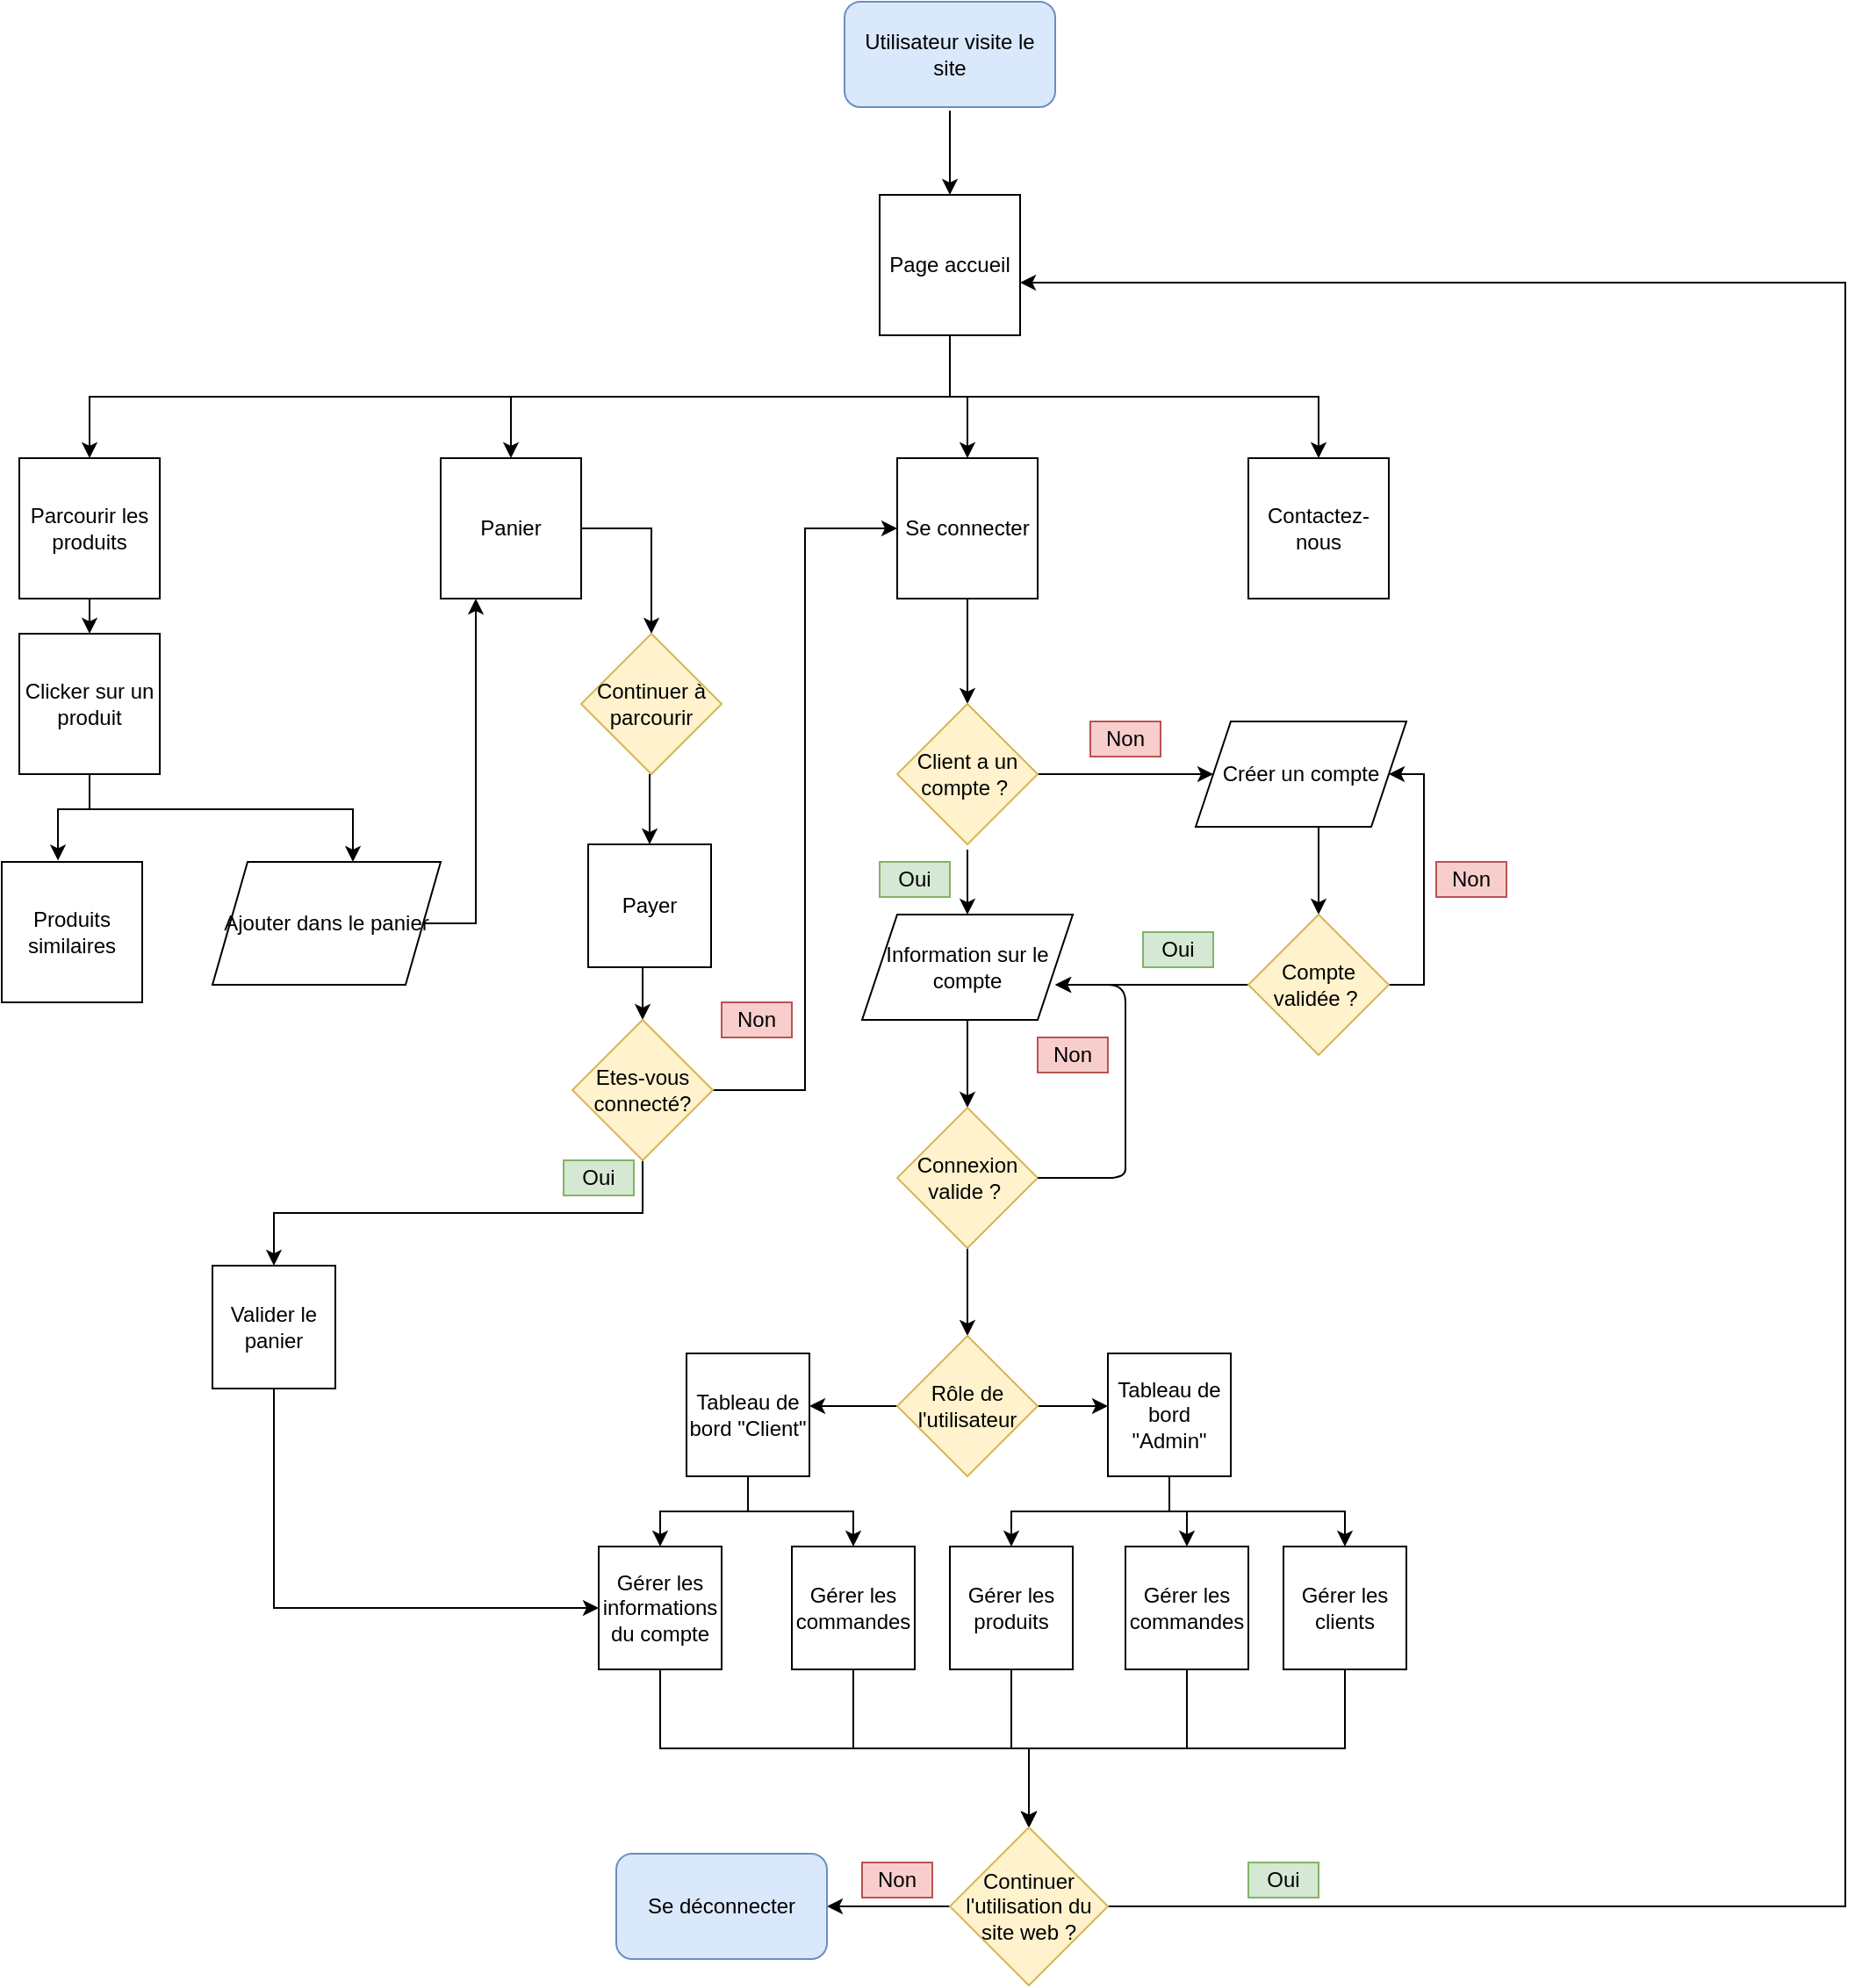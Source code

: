 <mxfile version="14.5.0" type="device"><diagram id="DZXo6ivL0F-fsXjQotR2" name="Page-2"><mxGraphModel dx="1564" dy="806" grid="1" gridSize="10" guides="1" tooltips="1" connect="1" arrows="1" fold="1" page="1" pageScale="1" pageWidth="1169" pageHeight="827" math="0" shadow="0"><root><mxCell id="wxGgboTxEWPaAwBoCBVM-0"/><mxCell id="wxGgboTxEWPaAwBoCBVM-1" parent="wxGgboTxEWPaAwBoCBVM-0"/><mxCell id="psZDOGYnSWMs1aJDzN6N-237" value="Utilisateur visite le site" style="rounded=1;whiteSpace=wrap;html=1;fillColor=#dae8fc;strokeColor=#6c8ebf;spacingTop=0;" vertex="1" parent="wxGgboTxEWPaAwBoCBVM-1"><mxGeometry x="560" y="20" width="120" height="60" as="geometry"/></mxCell><mxCell id="psZDOGYnSWMs1aJDzN6N-238" value="" style="endArrow=classic;html=1;spacingTop=0;" edge="1" parent="wxGgboTxEWPaAwBoCBVM-1"><mxGeometry width="50" height="50" relative="1" as="geometry"><mxPoint x="620" y="82" as="sourcePoint"/><mxPoint x="620" y="130" as="targetPoint"/><Array as="points"/></mxGeometry></mxCell><mxCell id="psZDOGYnSWMs1aJDzN6N-239" style="edgeStyle=orthogonalEdgeStyle;rounded=0;orthogonalLoop=1;jettySize=auto;html=1;exitX=0.5;exitY=1;exitDx=0;exitDy=0;entryX=0.5;entryY=0;entryDx=0;entryDy=0;spacingTop=0;" edge="1" parent="wxGgboTxEWPaAwBoCBVM-1" source="psZDOGYnSWMs1aJDzN6N-243" target="psZDOGYnSWMs1aJDzN6N-246"><mxGeometry relative="1" as="geometry"/></mxCell><mxCell id="psZDOGYnSWMs1aJDzN6N-240" style="edgeStyle=orthogonalEdgeStyle;rounded=0;orthogonalLoop=1;jettySize=auto;html=1;exitX=0.5;exitY=1;exitDx=0;exitDy=0;entryX=0.5;entryY=0;entryDx=0;entryDy=0;spacingTop=0;" edge="1" parent="wxGgboTxEWPaAwBoCBVM-1" source="psZDOGYnSWMs1aJDzN6N-243" target="psZDOGYnSWMs1aJDzN6N-248"><mxGeometry relative="1" as="geometry"/></mxCell><mxCell id="psZDOGYnSWMs1aJDzN6N-241" style="edgeStyle=orthogonalEdgeStyle;rounded=0;orthogonalLoop=1;jettySize=auto;html=1;exitX=0.5;exitY=1;exitDx=0;exitDy=0;entryX=0.5;entryY=0;entryDx=0;entryDy=0;spacingTop=0;" edge="1" parent="wxGgboTxEWPaAwBoCBVM-1" source="psZDOGYnSWMs1aJDzN6N-243" target="psZDOGYnSWMs1aJDzN6N-244"><mxGeometry relative="1" as="geometry"/></mxCell><mxCell id="psZDOGYnSWMs1aJDzN6N-242" style="edgeStyle=orthogonalEdgeStyle;rounded=0;orthogonalLoop=1;jettySize=auto;html=1;exitX=0.5;exitY=1;exitDx=0;exitDy=0;spacingTop=0;" edge="1" parent="wxGgboTxEWPaAwBoCBVM-1" source="psZDOGYnSWMs1aJDzN6N-243" target="psZDOGYnSWMs1aJDzN6N-249"><mxGeometry relative="1" as="geometry"><Array as="points"><mxPoint x="620" y="245"/><mxPoint x="830" y="245"/></Array></mxGeometry></mxCell><mxCell id="psZDOGYnSWMs1aJDzN6N-243" value="Page accueil" style="whiteSpace=wrap;html=1;aspect=fixed;spacingTop=0;" vertex="1" parent="wxGgboTxEWPaAwBoCBVM-1"><mxGeometry x="580" y="130" width="80" height="80" as="geometry"/></mxCell><mxCell id="psZDOGYnSWMs1aJDzN6N-244" value="Se connecter" style="whiteSpace=wrap;html=1;aspect=fixed;spacingTop=0;" vertex="1" parent="wxGgboTxEWPaAwBoCBVM-1"><mxGeometry x="590" y="280" width="80" height="80" as="geometry"/></mxCell><mxCell id="psZDOGYnSWMs1aJDzN6N-245" style="edgeStyle=orthogonalEdgeStyle;rounded=0;orthogonalLoop=1;jettySize=auto;html=1;exitX=0.5;exitY=1;exitDx=0;exitDy=0;entryX=0.5;entryY=0;entryDx=0;entryDy=0;spacingTop=0;" edge="1" parent="wxGgboTxEWPaAwBoCBVM-1" source="psZDOGYnSWMs1aJDzN6N-246" target="psZDOGYnSWMs1aJDzN6N-299"><mxGeometry relative="1" as="geometry"/></mxCell><mxCell id="psZDOGYnSWMs1aJDzN6N-246" value="Parcourir les produits" style="whiteSpace=wrap;html=1;aspect=fixed;spacingTop=0;" vertex="1" parent="wxGgboTxEWPaAwBoCBVM-1"><mxGeometry x="90" y="280" width="80" height="80" as="geometry"/></mxCell><mxCell id="psZDOGYnSWMs1aJDzN6N-247" style="edgeStyle=orthogonalEdgeStyle;rounded=0;orthogonalLoop=1;jettySize=auto;html=1;exitX=1;exitY=0.5;exitDx=0;exitDy=0;spacingTop=0;" edge="1" parent="wxGgboTxEWPaAwBoCBVM-1" source="psZDOGYnSWMs1aJDzN6N-248" target="psZDOGYnSWMs1aJDzN6N-308"><mxGeometry relative="1" as="geometry"/></mxCell><mxCell id="psZDOGYnSWMs1aJDzN6N-248" value="Panier" style="whiteSpace=wrap;html=1;aspect=fixed;spacingTop=0;" vertex="1" parent="wxGgboTxEWPaAwBoCBVM-1"><mxGeometry x="330" y="280" width="80" height="80" as="geometry"/></mxCell><mxCell id="psZDOGYnSWMs1aJDzN6N-249" value="Contactez-nous" style="whiteSpace=wrap;html=1;aspect=fixed;spacingTop=0;" vertex="1" parent="wxGgboTxEWPaAwBoCBVM-1"><mxGeometry x="790" y="280" width="80" height="80" as="geometry"/></mxCell><mxCell id="psZDOGYnSWMs1aJDzN6N-250" value="" style="endArrow=classic;html=1;exitX=0.5;exitY=1;exitDx=0;exitDy=0;spacingTop=0;" edge="1" parent="wxGgboTxEWPaAwBoCBVM-1" source="psZDOGYnSWMs1aJDzN6N-244" target="psZDOGYnSWMs1aJDzN6N-252"><mxGeometry width="50" height="50" relative="1" as="geometry"><mxPoint x="580" y="440" as="sourcePoint"/><mxPoint x="630" y="420" as="targetPoint"/></mxGeometry></mxCell><mxCell id="psZDOGYnSWMs1aJDzN6N-251" style="edgeStyle=orthogonalEdgeStyle;rounded=0;orthogonalLoop=1;jettySize=auto;html=1;exitX=1;exitY=0.5;exitDx=0;exitDy=0;spacingTop=0;" edge="1" parent="wxGgboTxEWPaAwBoCBVM-1" source="psZDOGYnSWMs1aJDzN6N-252" target="psZDOGYnSWMs1aJDzN6N-261"><mxGeometry relative="1" as="geometry"><mxPoint x="830" y="500" as="targetPoint"/><Array as="points"><mxPoint x="830" y="460"/></Array></mxGeometry></mxCell><mxCell id="psZDOGYnSWMs1aJDzN6N-252" value="Client a un compte ?&amp;nbsp;" style="rhombus;whiteSpace=wrap;html=1;fillColor=#fff2cc;strokeColor=#d6b656;spacingTop=0;" vertex="1" parent="wxGgboTxEWPaAwBoCBVM-1"><mxGeometry x="590" y="420" width="80" height="80" as="geometry"/></mxCell><mxCell id="psZDOGYnSWMs1aJDzN6N-253" value="" style="endArrow=classic;html=1;spacingTop=0;" edge="1" parent="wxGgboTxEWPaAwBoCBVM-1"><mxGeometry width="50" height="50" relative="1" as="geometry"><mxPoint x="630" y="503" as="sourcePoint"/><mxPoint x="630" y="540" as="targetPoint"/></mxGeometry></mxCell><mxCell id="psZDOGYnSWMs1aJDzN6N-254" value="Oui" style="text;html=1;strokeColor=#82b366;fillColor=#d5e8d4;align=center;verticalAlign=middle;whiteSpace=wrap;rounded=0;spacingTop=0;" vertex="1" parent="wxGgboTxEWPaAwBoCBVM-1"><mxGeometry x="580" y="510" width="40" height="20" as="geometry"/></mxCell><mxCell id="psZDOGYnSWMs1aJDzN6N-255" value="Information sur le compte" style="shape=parallelogram;perimeter=parallelogramPerimeter;whiteSpace=wrap;html=1;fixedSize=1;spacingTop=0;" vertex="1" parent="wxGgboTxEWPaAwBoCBVM-1"><mxGeometry x="570" y="540" width="120" height="60" as="geometry"/></mxCell><mxCell id="psZDOGYnSWMs1aJDzN6N-256" value="" style="endArrow=classic;html=1;spacingTop=0;" edge="1" parent="wxGgboTxEWPaAwBoCBVM-1" target="psZDOGYnSWMs1aJDzN6N-258"><mxGeometry width="50" height="50" relative="1" as="geometry"><mxPoint x="630" y="600" as="sourcePoint"/><mxPoint x="630" y="640" as="targetPoint"/></mxGeometry></mxCell><mxCell id="psZDOGYnSWMs1aJDzN6N-257" style="edgeStyle=orthogonalEdgeStyle;rounded=0;orthogonalLoop=1;jettySize=auto;html=1;exitX=0.5;exitY=1;exitDx=0;exitDy=0;spacingTop=0;" edge="1" parent="wxGgboTxEWPaAwBoCBVM-1" source="psZDOGYnSWMs1aJDzN6N-258"><mxGeometry relative="1" as="geometry"><mxPoint x="630" y="780" as="targetPoint"/></mxGeometry></mxCell><mxCell id="psZDOGYnSWMs1aJDzN6N-258" value="Connexion valide ?&amp;nbsp;" style="rhombus;whiteSpace=wrap;html=1;fillColor=#fff2cc;strokeColor=#d6b656;spacingTop=0;" vertex="1" parent="wxGgboTxEWPaAwBoCBVM-1"><mxGeometry x="590" y="650" width="80" height="80" as="geometry"/></mxCell><mxCell id="psZDOGYnSWMs1aJDzN6N-259" value="Non" style="text;html=1;strokeColor=#b85450;fillColor=#f8cecc;align=center;verticalAlign=middle;whiteSpace=wrap;rounded=0;spacingTop=0;" vertex="1" parent="wxGgboTxEWPaAwBoCBVM-1"><mxGeometry x="670" y="610" width="40" height="20" as="geometry"/></mxCell><mxCell id="psZDOGYnSWMs1aJDzN6N-260" value="" style="endArrow=classic;html=1;exitX=1;exitY=0.5;exitDx=0;exitDy=0;spacingTop=0;" edge="1" parent="wxGgboTxEWPaAwBoCBVM-1" source="psZDOGYnSWMs1aJDzN6N-258"><mxGeometry width="50" height="50" relative="1" as="geometry"><mxPoint x="690" y="690" as="sourcePoint"/><mxPoint x="680" y="580" as="targetPoint"/><Array as="points"><mxPoint x="720" y="690"/><mxPoint x="720" y="680"/><mxPoint x="720" y="580"/></Array></mxGeometry></mxCell><mxCell id="psZDOGYnSWMs1aJDzN6N-261" value="Créer un compte" style="shape=parallelogram;perimeter=parallelogramPerimeter;whiteSpace=wrap;html=1;fixedSize=1;spacingTop=0;" vertex="1" parent="wxGgboTxEWPaAwBoCBVM-1"><mxGeometry x="760" y="430" width="120" height="60" as="geometry"/></mxCell><mxCell id="psZDOGYnSWMs1aJDzN6N-262" value="" style="endArrow=classic;html=1;spacingTop=0;" edge="1" parent="wxGgboTxEWPaAwBoCBVM-1" target="psZDOGYnSWMs1aJDzN6N-265"><mxGeometry width="50" height="50" relative="1" as="geometry"><mxPoint x="830" y="490" as="sourcePoint"/><mxPoint x="830" y="540" as="targetPoint"/></mxGeometry></mxCell><mxCell id="psZDOGYnSWMs1aJDzN6N-263" style="edgeStyle=orthogonalEdgeStyle;rounded=0;orthogonalLoop=1;jettySize=auto;html=1;exitX=0;exitY=0.5;exitDx=0;exitDy=0;spacingTop=0;" edge="1" parent="wxGgboTxEWPaAwBoCBVM-1" source="psZDOGYnSWMs1aJDzN6N-265"><mxGeometry relative="1" as="geometry"><mxPoint x="680" y="580" as="targetPoint"/></mxGeometry></mxCell><mxCell id="psZDOGYnSWMs1aJDzN6N-264" style="edgeStyle=orthogonalEdgeStyle;rounded=0;orthogonalLoop=1;jettySize=auto;html=1;exitX=1;exitY=0.5;exitDx=0;exitDy=0;entryX=1;entryY=0.5;entryDx=0;entryDy=0;spacingTop=0;" edge="1" parent="wxGgboTxEWPaAwBoCBVM-1" source="psZDOGYnSWMs1aJDzN6N-265" target="psZDOGYnSWMs1aJDzN6N-261"><mxGeometry relative="1" as="geometry"><Array as="points"><mxPoint x="890" y="580"/><mxPoint x="890" y="460"/></Array></mxGeometry></mxCell><mxCell id="psZDOGYnSWMs1aJDzN6N-265" value="Compte validée ?&amp;nbsp;" style="rhombus;whiteSpace=wrap;html=1;fillColor=#fff2cc;strokeColor=#d6b656;spacingTop=0;" vertex="1" parent="wxGgboTxEWPaAwBoCBVM-1"><mxGeometry x="790" y="540" width="80" height="80" as="geometry"/></mxCell><mxCell id="psZDOGYnSWMs1aJDzN6N-266" value="Non" style="text;html=1;strokeColor=#b85450;fillColor=#f8cecc;align=center;verticalAlign=middle;whiteSpace=wrap;rounded=0;spacingTop=0;" vertex="1" parent="wxGgboTxEWPaAwBoCBVM-1"><mxGeometry x="700" y="430" width="40" height="20" as="geometry"/></mxCell><mxCell id="psZDOGYnSWMs1aJDzN6N-267" value="Oui" style="text;html=1;strokeColor=#82b366;fillColor=#d5e8d4;align=center;verticalAlign=middle;whiteSpace=wrap;rounded=0;spacingTop=0;" vertex="1" parent="wxGgboTxEWPaAwBoCBVM-1"><mxGeometry x="730" y="550" width="40" height="20" as="geometry"/></mxCell><mxCell id="psZDOGYnSWMs1aJDzN6N-268" value="Non" style="text;html=1;strokeColor=#b85450;fillColor=#f8cecc;align=center;verticalAlign=middle;whiteSpace=wrap;rounded=0;spacingTop=0;" vertex="1" parent="wxGgboTxEWPaAwBoCBVM-1"><mxGeometry x="897" y="510" width="40" height="20" as="geometry"/></mxCell><mxCell id="psZDOGYnSWMs1aJDzN6N-269" style="edgeStyle=orthogonalEdgeStyle;rounded=0;orthogonalLoop=1;jettySize=auto;html=1;exitX=1;exitY=0.5;exitDx=0;exitDy=0;spacingTop=0;" edge="1" parent="wxGgboTxEWPaAwBoCBVM-1" source="psZDOGYnSWMs1aJDzN6N-271"><mxGeometry relative="1" as="geometry"><mxPoint x="710" y="820" as="targetPoint"/></mxGeometry></mxCell><mxCell id="psZDOGYnSWMs1aJDzN6N-270" style="edgeStyle=orthogonalEdgeStyle;rounded=0;orthogonalLoop=1;jettySize=auto;html=1;exitX=0;exitY=0.5;exitDx=0;exitDy=0;spacingTop=0;" edge="1" parent="wxGgboTxEWPaAwBoCBVM-1" source="psZDOGYnSWMs1aJDzN6N-271" target="psZDOGYnSWMs1aJDzN6N-274"><mxGeometry relative="1" as="geometry"><mxPoint x="550" y="820" as="targetPoint"/><Array as="points"><mxPoint x="550" y="820"/><mxPoint x="550" y="820"/></Array></mxGeometry></mxCell><mxCell id="psZDOGYnSWMs1aJDzN6N-271" value="Rôle de l'utilisateur" style="rhombus;whiteSpace=wrap;html=1;fillColor=#fff2cc;strokeColor=#d6b656;spacingTop=0;" vertex="1" parent="wxGgboTxEWPaAwBoCBVM-1"><mxGeometry x="590" y="780" width="80" height="80" as="geometry"/></mxCell><mxCell id="psZDOGYnSWMs1aJDzN6N-272" style="edgeStyle=orthogonalEdgeStyle;rounded=0;orthogonalLoop=1;jettySize=auto;html=1;exitX=0.5;exitY=1;exitDx=0;exitDy=0;entryX=0.5;entryY=0;entryDx=0;entryDy=0;spacingTop=0;" edge="1" parent="wxGgboTxEWPaAwBoCBVM-1" source="psZDOGYnSWMs1aJDzN6N-274" target="psZDOGYnSWMs1aJDzN6N-286"><mxGeometry relative="1" as="geometry"><mxPoint x="505" y="900" as="targetPoint"/><Array as="points"><mxPoint x="505" y="880"/><mxPoint x="455" y="880"/></Array></mxGeometry></mxCell><mxCell id="psZDOGYnSWMs1aJDzN6N-273" style="edgeStyle=orthogonalEdgeStyle;rounded=0;orthogonalLoop=1;jettySize=auto;html=1;exitX=0.5;exitY=1;exitDx=0;exitDy=0;entryX=0.5;entryY=0;entryDx=0;entryDy=0;spacingTop=0;" edge="1" parent="wxGgboTxEWPaAwBoCBVM-1" source="psZDOGYnSWMs1aJDzN6N-274" target="psZDOGYnSWMs1aJDzN6N-288"><mxGeometry relative="1" as="geometry"/></mxCell><mxCell id="psZDOGYnSWMs1aJDzN6N-274" value="Tableau de bord &quot;Client&quot;" style="whiteSpace=wrap;html=1;aspect=fixed;spacingTop=0;" vertex="1" parent="wxGgboTxEWPaAwBoCBVM-1"><mxGeometry x="470" y="790" width="70" height="70" as="geometry"/></mxCell><mxCell id="psZDOGYnSWMs1aJDzN6N-275" style="edgeStyle=orthogonalEdgeStyle;rounded=0;orthogonalLoop=1;jettySize=auto;html=1;exitX=0.5;exitY=1;exitDx=0;exitDy=0;entryX=0.5;entryY=0;entryDx=0;entryDy=0;spacingTop=0;" edge="1" parent="wxGgboTxEWPaAwBoCBVM-1" source="psZDOGYnSWMs1aJDzN6N-278" target="psZDOGYnSWMs1aJDzN6N-280"><mxGeometry relative="1" as="geometry"><mxPoint x="745" y="900" as="targetPoint"/><Array as="points"><mxPoint x="745" y="880"/><mxPoint x="655" y="880"/></Array></mxGeometry></mxCell><mxCell id="psZDOGYnSWMs1aJDzN6N-276" style="edgeStyle=orthogonalEdgeStyle;rounded=0;orthogonalLoop=1;jettySize=auto;html=1;exitX=0.5;exitY=1;exitDx=0;exitDy=0;entryX=0.5;entryY=0;entryDx=0;entryDy=0;spacingTop=0;" edge="1" parent="wxGgboTxEWPaAwBoCBVM-1" source="psZDOGYnSWMs1aJDzN6N-278" target="psZDOGYnSWMs1aJDzN6N-282"><mxGeometry relative="1" as="geometry"/></mxCell><mxCell id="psZDOGYnSWMs1aJDzN6N-277" style="edgeStyle=orthogonalEdgeStyle;rounded=0;orthogonalLoop=1;jettySize=auto;html=1;exitX=0.5;exitY=1;exitDx=0;exitDy=0;entryX=0.5;entryY=0;entryDx=0;entryDy=0;spacingTop=0;" edge="1" parent="wxGgboTxEWPaAwBoCBVM-1" source="psZDOGYnSWMs1aJDzN6N-278" target="psZDOGYnSWMs1aJDzN6N-284"><mxGeometry relative="1" as="geometry"/></mxCell><mxCell id="psZDOGYnSWMs1aJDzN6N-278" value="Tableau de bord &quot;Admin&quot;" style="whiteSpace=wrap;html=1;aspect=fixed;spacingTop=0;" vertex="1" parent="wxGgboTxEWPaAwBoCBVM-1"><mxGeometry x="710" y="790" width="70" height="70" as="geometry"/></mxCell><mxCell id="psZDOGYnSWMs1aJDzN6N-279" style="edgeStyle=orthogonalEdgeStyle;rounded=0;orthogonalLoop=1;jettySize=auto;html=1;exitX=0.5;exitY=1;exitDx=0;exitDy=0;entryX=0.5;entryY=0;entryDx=0;entryDy=0;spacingTop=0;" edge="1" parent="wxGgboTxEWPaAwBoCBVM-1" source="psZDOGYnSWMs1aJDzN6N-280" target="psZDOGYnSWMs1aJDzN6N-291"><mxGeometry relative="1" as="geometry"/></mxCell><mxCell id="psZDOGYnSWMs1aJDzN6N-280" value="Gérer les produits" style="whiteSpace=wrap;html=1;aspect=fixed;spacingTop=0;" vertex="1" parent="wxGgboTxEWPaAwBoCBVM-1"><mxGeometry x="620" y="900" width="70" height="70" as="geometry"/></mxCell><mxCell id="psZDOGYnSWMs1aJDzN6N-281" style="edgeStyle=orthogonalEdgeStyle;rounded=0;orthogonalLoop=1;jettySize=auto;html=1;exitX=0.5;exitY=1;exitDx=0;exitDy=0;spacingTop=0;" edge="1" parent="wxGgboTxEWPaAwBoCBVM-1" source="psZDOGYnSWMs1aJDzN6N-282" target="psZDOGYnSWMs1aJDzN6N-291"><mxGeometry relative="1" as="geometry"/></mxCell><mxCell id="psZDOGYnSWMs1aJDzN6N-282" value="Gérer les commandes" style="whiteSpace=wrap;html=1;aspect=fixed;spacingTop=0;" vertex="1" parent="wxGgboTxEWPaAwBoCBVM-1"><mxGeometry x="720" y="900" width="70" height="70" as="geometry"/></mxCell><mxCell id="psZDOGYnSWMs1aJDzN6N-283" style="edgeStyle=orthogonalEdgeStyle;rounded=0;orthogonalLoop=1;jettySize=auto;html=1;exitX=0.5;exitY=1;exitDx=0;exitDy=0;entryX=0.5;entryY=0;entryDx=0;entryDy=0;spacingTop=0;" edge="1" parent="wxGgboTxEWPaAwBoCBVM-1" source="psZDOGYnSWMs1aJDzN6N-284" target="psZDOGYnSWMs1aJDzN6N-291"><mxGeometry relative="1" as="geometry"/></mxCell><mxCell id="psZDOGYnSWMs1aJDzN6N-284" value="Gérer les clients" style="whiteSpace=wrap;html=1;aspect=fixed;spacingTop=0;" vertex="1" parent="wxGgboTxEWPaAwBoCBVM-1"><mxGeometry x="810" y="900" width="70" height="70" as="geometry"/></mxCell><mxCell id="psZDOGYnSWMs1aJDzN6N-285" style="edgeStyle=orthogonalEdgeStyle;rounded=0;orthogonalLoop=1;jettySize=auto;html=1;exitX=0.5;exitY=1;exitDx=0;exitDy=0;entryX=0.5;entryY=0;entryDx=0;entryDy=0;spacingTop=0;" edge="1" parent="wxGgboTxEWPaAwBoCBVM-1" source="psZDOGYnSWMs1aJDzN6N-286" target="psZDOGYnSWMs1aJDzN6N-291"><mxGeometry relative="1" as="geometry"><mxPoint x="670" y="1060" as="targetPoint"/></mxGeometry></mxCell><mxCell id="psZDOGYnSWMs1aJDzN6N-286" value="Gérer les informations du compte" style="whiteSpace=wrap;html=1;aspect=fixed;spacingTop=0;" vertex="1" parent="wxGgboTxEWPaAwBoCBVM-1"><mxGeometry x="420" y="900" width="70" height="70" as="geometry"/></mxCell><mxCell id="psZDOGYnSWMs1aJDzN6N-287" style="edgeStyle=orthogonalEdgeStyle;rounded=0;orthogonalLoop=1;jettySize=auto;html=1;exitX=0.5;exitY=1;exitDx=0;exitDy=0;entryX=0.5;entryY=0;entryDx=0;entryDy=0;spacingTop=0;" edge="1" parent="wxGgboTxEWPaAwBoCBVM-1" source="psZDOGYnSWMs1aJDzN6N-288" target="psZDOGYnSWMs1aJDzN6N-291"><mxGeometry relative="1" as="geometry"><mxPoint x="670" y="1060" as="targetPoint"/></mxGeometry></mxCell><mxCell id="psZDOGYnSWMs1aJDzN6N-288" value="Gérer les commandes" style="whiteSpace=wrap;html=1;aspect=fixed;spacingTop=0;" vertex="1" parent="wxGgboTxEWPaAwBoCBVM-1"><mxGeometry x="530" y="900" width="70" height="70" as="geometry"/></mxCell><mxCell id="psZDOGYnSWMs1aJDzN6N-289" style="edgeStyle=orthogonalEdgeStyle;rounded=0;orthogonalLoop=1;jettySize=auto;html=1;exitX=0;exitY=0.5;exitDx=0;exitDy=0;spacingTop=0;" edge="1" parent="wxGgboTxEWPaAwBoCBVM-1" source="psZDOGYnSWMs1aJDzN6N-291" target="psZDOGYnSWMs1aJDzN6N-292"><mxGeometry relative="1" as="geometry"><mxPoint x="550" y="1105" as="targetPoint"/><Array as="points"><mxPoint x="570" y="1105"/><mxPoint x="570" y="1105"/></Array></mxGeometry></mxCell><mxCell id="psZDOGYnSWMs1aJDzN6N-290" style="edgeStyle=orthogonalEdgeStyle;rounded=0;orthogonalLoop=1;jettySize=auto;html=1;exitX=1;exitY=0.5;exitDx=0;exitDy=0;spacingTop=0;" edge="1" parent="wxGgboTxEWPaAwBoCBVM-1" source="psZDOGYnSWMs1aJDzN6N-291" target="psZDOGYnSWMs1aJDzN6N-243"><mxGeometry relative="1" as="geometry"><mxPoint x="950" y="168.4" as="targetPoint"/><Array as="points"><mxPoint x="1130" y="1105"/><mxPoint x="1130" y="180"/></Array></mxGeometry></mxCell><mxCell id="psZDOGYnSWMs1aJDzN6N-291" value="Continuer l'utilisation du site web ?" style="rhombus;whiteSpace=wrap;html=1;fillColor=#fff2cc;strokeColor=#d6b656;spacingTop=0;" vertex="1" parent="wxGgboTxEWPaAwBoCBVM-1"><mxGeometry x="620" y="1060" width="90" height="90" as="geometry"/></mxCell><mxCell id="psZDOGYnSWMs1aJDzN6N-292" value="Se déconnecter" style="rounded=1;whiteSpace=wrap;html=1;fillColor=#dae8fc;strokeColor=#6c8ebf;spacingTop=0;" vertex="1" parent="wxGgboTxEWPaAwBoCBVM-1"><mxGeometry x="430" y="1075" width="120" height="60" as="geometry"/></mxCell><mxCell id="psZDOGYnSWMs1aJDzN6N-293" value="Non" style="text;html=1;strokeColor=#b85450;fillColor=#f8cecc;align=center;verticalAlign=middle;whiteSpace=wrap;rounded=0;spacingTop=0;" vertex="1" parent="wxGgboTxEWPaAwBoCBVM-1"><mxGeometry x="570" y="1080" width="40" height="20" as="geometry"/></mxCell><mxCell id="psZDOGYnSWMs1aJDzN6N-294" value="Oui" style="text;html=1;strokeColor=#82b366;fillColor=#d5e8d4;align=center;verticalAlign=middle;whiteSpace=wrap;rounded=0;spacingTop=0;" vertex="1" parent="wxGgboTxEWPaAwBoCBVM-1"><mxGeometry x="790" y="1080" width="40" height="20" as="geometry"/></mxCell><mxCell id="psZDOGYnSWMs1aJDzN6N-295" style="edgeStyle=orthogonalEdgeStyle;rounded=0;orthogonalLoop=1;jettySize=auto;html=1;exitX=1;exitY=0.5;exitDx=0;exitDy=0;entryX=0.25;entryY=1;entryDx=0;entryDy=0;spacingTop=0;" edge="1" parent="wxGgboTxEWPaAwBoCBVM-1" source="psZDOGYnSWMs1aJDzN6N-296" target="psZDOGYnSWMs1aJDzN6N-248"><mxGeometry relative="1" as="geometry"><Array as="points"><mxPoint x="350" y="545"/></Array></mxGeometry></mxCell><mxCell id="psZDOGYnSWMs1aJDzN6N-296" value="Ajouter dans le panier" style="shape=parallelogram;perimeter=parallelogramPerimeter;whiteSpace=wrap;html=1;fixedSize=1;spacingTop=0;" vertex="1" parent="wxGgboTxEWPaAwBoCBVM-1"><mxGeometry x="200" y="510" width="130" height="70" as="geometry"/></mxCell><mxCell id="psZDOGYnSWMs1aJDzN6N-297" style="edgeStyle=orthogonalEdgeStyle;rounded=0;orthogonalLoop=1;jettySize=auto;html=1;exitX=0.5;exitY=1;exitDx=0;exitDy=0;entryX=0.4;entryY=-0.01;entryDx=0;entryDy=0;entryPerimeter=0;spacingTop=0;" edge="1" parent="wxGgboTxEWPaAwBoCBVM-1" source="psZDOGYnSWMs1aJDzN6N-299" target="psZDOGYnSWMs1aJDzN6N-300"><mxGeometry relative="1" as="geometry"><Array as="points"><mxPoint x="130" y="480"/><mxPoint x="112" y="480"/></Array></mxGeometry></mxCell><mxCell id="psZDOGYnSWMs1aJDzN6N-298" style="edgeStyle=orthogonalEdgeStyle;rounded=0;orthogonalLoop=1;jettySize=auto;html=1;exitX=0.5;exitY=1;exitDx=0;exitDy=0;spacingTop=0;" edge="1" parent="wxGgboTxEWPaAwBoCBVM-1" source="psZDOGYnSWMs1aJDzN6N-299"><mxGeometry relative="1" as="geometry"><mxPoint x="280" y="510" as="targetPoint"/><Array as="points"><mxPoint x="130" y="480"/><mxPoint x="280" y="480"/></Array></mxGeometry></mxCell><mxCell id="psZDOGYnSWMs1aJDzN6N-299" value="Clicker sur un produit" style="whiteSpace=wrap;html=1;aspect=fixed;spacingTop=0;" vertex="1" parent="wxGgboTxEWPaAwBoCBVM-1"><mxGeometry x="90" y="380" width="80" height="80" as="geometry"/></mxCell><mxCell id="psZDOGYnSWMs1aJDzN6N-300" value="Produits similaires" style="whiteSpace=wrap;html=1;aspect=fixed;spacingTop=0;" vertex="1" parent="wxGgboTxEWPaAwBoCBVM-1"><mxGeometry x="80" y="510" width="80" height="80" as="geometry"/></mxCell><mxCell id="psZDOGYnSWMs1aJDzN6N-301" style="edgeStyle=orthogonalEdgeStyle;rounded=0;orthogonalLoop=1;jettySize=auto;html=1;exitX=0.5;exitY=1;exitDx=0;exitDy=0;entryX=0.5;entryY=0;entryDx=0;entryDy=0;spacingTop=0;" edge="1" parent="wxGgboTxEWPaAwBoCBVM-1" source="psZDOGYnSWMs1aJDzN6N-302" target="psZDOGYnSWMs1aJDzN6N-305"><mxGeometry relative="1" as="geometry"/></mxCell><mxCell id="psZDOGYnSWMs1aJDzN6N-302" value="Payer" style="whiteSpace=wrap;html=1;aspect=fixed;spacingTop=0;" vertex="1" parent="wxGgboTxEWPaAwBoCBVM-1"><mxGeometry x="414" y="500" width="70" height="70" as="geometry"/></mxCell><mxCell id="psZDOGYnSWMs1aJDzN6N-303" style="edgeStyle=orthogonalEdgeStyle;rounded=0;orthogonalLoop=1;jettySize=auto;html=1;exitX=1;exitY=0.5;exitDx=0;exitDy=0;entryX=0;entryY=0.5;entryDx=0;entryDy=0;spacingTop=0;" edge="1" parent="wxGgboTxEWPaAwBoCBVM-1" source="psZDOGYnSWMs1aJDzN6N-305" target="psZDOGYnSWMs1aJDzN6N-244"><mxGeometry relative="1" as="geometry"/></mxCell><mxCell id="psZDOGYnSWMs1aJDzN6N-304" style="edgeStyle=orthogonalEdgeStyle;rounded=0;orthogonalLoop=1;jettySize=auto;html=1;exitX=0.5;exitY=1;exitDx=0;exitDy=0;entryX=0.5;entryY=0;entryDx=0;entryDy=0;spacingTop=0;" edge="1" parent="wxGgboTxEWPaAwBoCBVM-1" source="psZDOGYnSWMs1aJDzN6N-305" target="psZDOGYnSWMs1aJDzN6N-307"><mxGeometry relative="1" as="geometry"/></mxCell><mxCell id="psZDOGYnSWMs1aJDzN6N-305" value="Etes-vous connecté?" style="rhombus;whiteSpace=wrap;html=1;fillColor=#fff2cc;strokeColor=#d6b656;spacingTop=0;" vertex="1" parent="wxGgboTxEWPaAwBoCBVM-1"><mxGeometry x="405" y="600" width="80" height="80" as="geometry"/></mxCell><mxCell id="psZDOGYnSWMs1aJDzN6N-306" style="edgeStyle=orthogonalEdgeStyle;rounded=0;orthogonalLoop=1;jettySize=auto;html=1;exitX=0.5;exitY=1;exitDx=0;exitDy=0;entryX=0;entryY=0.5;entryDx=0;entryDy=0;spacingTop=0;" edge="1" parent="wxGgboTxEWPaAwBoCBVM-1" source="psZDOGYnSWMs1aJDzN6N-307" target="psZDOGYnSWMs1aJDzN6N-286"><mxGeometry relative="1" as="geometry"/></mxCell><mxCell id="psZDOGYnSWMs1aJDzN6N-307" value="Valider le panier" style="whiteSpace=wrap;html=1;aspect=fixed;spacingTop=0;" vertex="1" parent="wxGgboTxEWPaAwBoCBVM-1"><mxGeometry x="200" y="740" width="70" height="70" as="geometry"/></mxCell><mxCell id="psZDOGYnSWMs1aJDzN6N-308" value="Continuer à parcourir" style="rhombus;whiteSpace=wrap;html=1;fillColor=#fff2cc;strokeColor=#d6b656;spacingTop=0;" vertex="1" parent="wxGgboTxEWPaAwBoCBVM-1"><mxGeometry x="410" y="380" width="80" height="80" as="geometry"/></mxCell><mxCell id="psZDOGYnSWMs1aJDzN6N-309" value="" style="endArrow=classic;html=1;spacingTop=0;" edge="1" parent="wxGgboTxEWPaAwBoCBVM-1" target="psZDOGYnSWMs1aJDzN6N-302"><mxGeometry width="50" height="50" relative="1" as="geometry"><mxPoint x="449" y="460" as="sourcePoint"/><mxPoint x="510" y="430" as="targetPoint"/><Array as="points"><mxPoint x="449" y="460"/></Array></mxGeometry></mxCell><mxCell id="psZDOGYnSWMs1aJDzN6N-310" value="Non" style="text;html=1;strokeColor=#b85450;fillColor=#f8cecc;align=center;verticalAlign=middle;whiteSpace=wrap;rounded=0;spacingTop=0;" vertex="1" parent="wxGgboTxEWPaAwBoCBVM-1"><mxGeometry x="490" y="590" width="40" height="20" as="geometry"/></mxCell><mxCell id="psZDOGYnSWMs1aJDzN6N-311" value="Oui" style="text;html=1;strokeColor=#82b366;fillColor=#d5e8d4;align=center;verticalAlign=middle;whiteSpace=wrap;rounded=0;spacingTop=0;" vertex="1" parent="wxGgboTxEWPaAwBoCBVM-1"><mxGeometry x="400" y="680" width="40" height="20" as="geometry"/></mxCell></root></mxGraphModel></diagram></mxfile>
